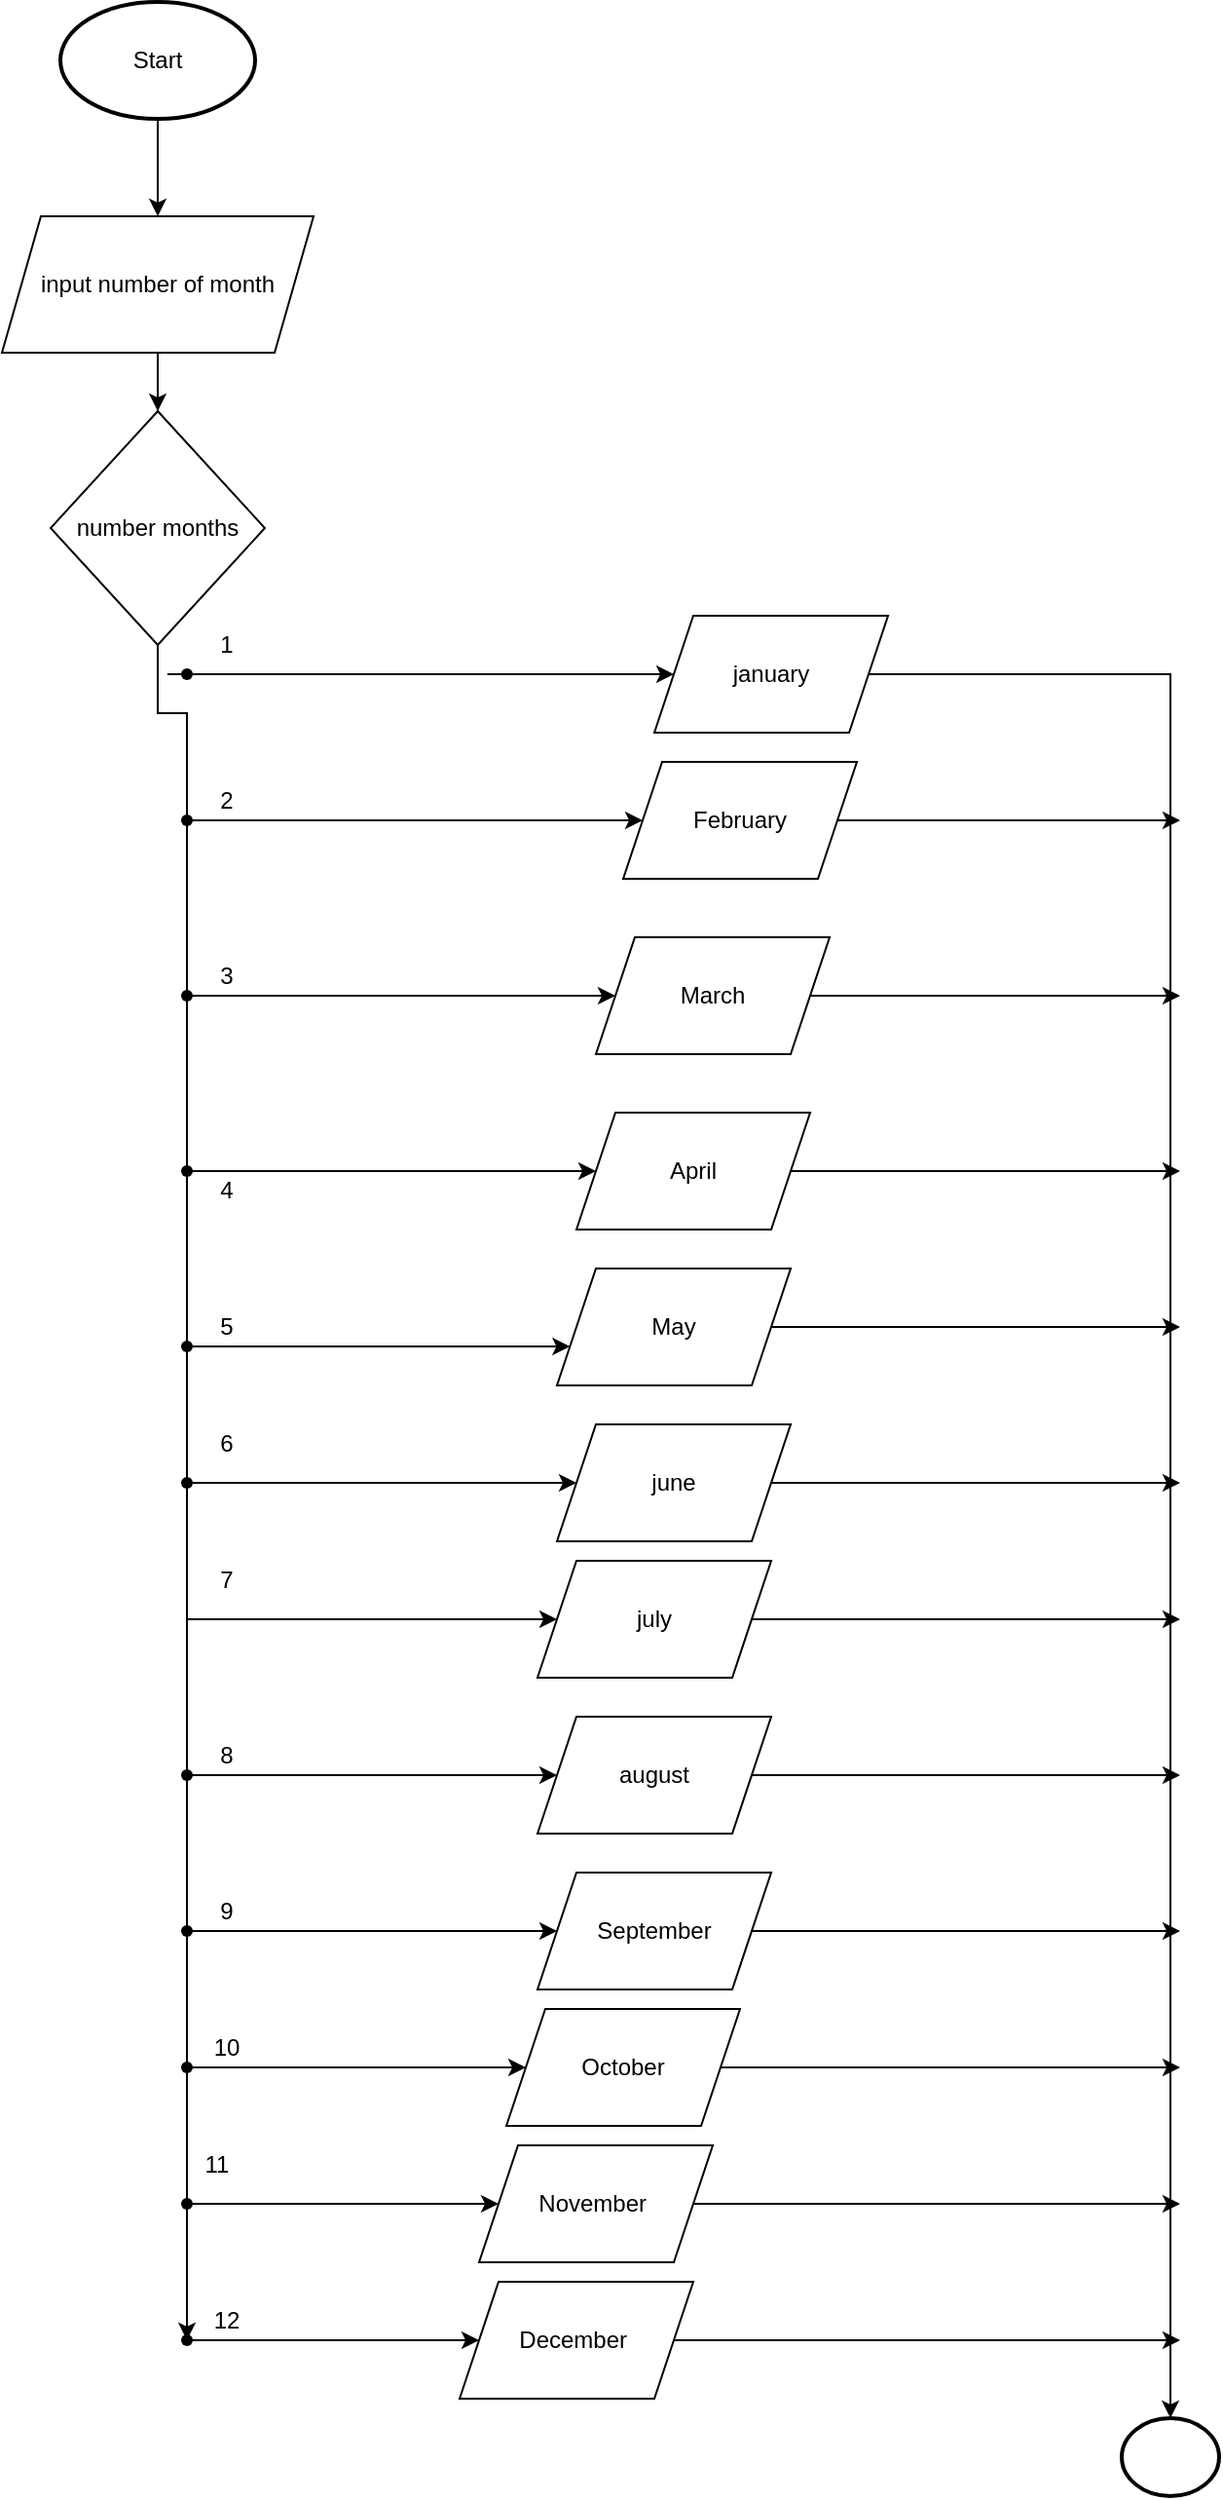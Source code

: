 <mxfile>
    <diagram id="1KZiC_kg6W6hYkoVT9V6" name="Page-1">
        <mxGraphModel dx="434" dy="1501" grid="1" gridSize="10" guides="1" tooltips="1" connect="1" arrows="1" fold="1" page="1" pageScale="1" pageWidth="827" pageHeight="1169" math="0" shadow="0">
            <root>
                <mxCell id="0"/>
                <mxCell id="1" parent="0"/>
                <mxCell id="19" style="edgeStyle=orthogonalEdgeStyle;rounded=0;html=1;entryX=0.5;entryY=0;entryDx=0;entryDy=0;" parent="1" source="2" target="3" edge="1">
                    <mxGeometry relative="1" as="geometry"/>
                </mxCell>
                <mxCell id="2" value="input number of month" style="shape=parallelogram;perimeter=parallelogramPerimeter;whiteSpace=wrap;html=1;fixedSize=1;" parent="1" vertex="1">
                    <mxGeometry x="35" y="40" width="160" height="70" as="geometry"/>
                </mxCell>
                <mxCell id="17" style="edgeStyle=orthogonalEdgeStyle;rounded=0;html=1;startArrow=none;" parent="1" source="75" target="90" edge="1">
                    <mxGeometry relative="1" as="geometry">
                        <mxPoint x="130" y="1190" as="targetPoint"/>
                        <Array as="points"/>
                    </mxGeometry>
                </mxCell>
                <mxCell id="3" value="number months" style="rhombus;whiteSpace=wrap;html=1;" parent="1" vertex="1">
                    <mxGeometry x="60" y="140" width="110" height="120" as="geometry"/>
                </mxCell>
                <mxCell id="95" style="edgeStyle=orthogonalEdgeStyle;rounded=0;html=1;" parent="1" source="11" edge="1">
                    <mxGeometry relative="1" as="geometry">
                        <mxPoint x="640" y="350" as="targetPoint"/>
                    </mxGeometry>
                </mxCell>
                <mxCell id="11" value="February" style="shape=parallelogram;perimeter=parallelogramPerimeter;whiteSpace=wrap;html=1;fixedSize=1;" parent="1" vertex="1">
                    <mxGeometry x="354" y="320" width="120" height="60" as="geometry"/>
                </mxCell>
                <mxCell id="98" style="edgeStyle=orthogonalEdgeStyle;rounded=0;html=1;" parent="1" source="12" edge="1">
                    <mxGeometry relative="1" as="geometry">
                        <mxPoint x="640" y="610" as="targetPoint"/>
                    </mxGeometry>
                </mxCell>
                <mxCell id="12" value="May" style="shape=parallelogram;perimeter=parallelogramPerimeter;whiteSpace=wrap;html=1;fixedSize=1;" parent="1" vertex="1">
                    <mxGeometry x="320" y="580" width="120" height="60" as="geometry"/>
                </mxCell>
                <mxCell id="97" style="edgeStyle=orthogonalEdgeStyle;rounded=0;html=1;" parent="1" source="13" edge="1">
                    <mxGeometry relative="1" as="geometry">
                        <mxPoint x="640" y="530" as="targetPoint"/>
                    </mxGeometry>
                </mxCell>
                <mxCell id="13" value="April" style="shape=parallelogram;perimeter=parallelogramPerimeter;whiteSpace=wrap;html=1;fixedSize=1;" parent="1" vertex="1">
                    <mxGeometry x="330" y="500" width="120" height="60" as="geometry"/>
                </mxCell>
                <mxCell id="96" style="edgeStyle=orthogonalEdgeStyle;rounded=0;html=1;" parent="1" source="14" edge="1">
                    <mxGeometry relative="1" as="geometry">
                        <mxPoint x="640" y="440" as="targetPoint"/>
                    </mxGeometry>
                </mxCell>
                <mxCell id="14" value="March" style="shape=parallelogram;perimeter=parallelogramPerimeter;whiteSpace=wrap;html=1;fixedSize=1;" parent="1" vertex="1">
                    <mxGeometry x="340" y="410" width="120" height="60" as="geometry"/>
                </mxCell>
                <mxCell id="26" style="edgeStyle=orthogonalEdgeStyle;rounded=0;html=1;" parent="1" source="15" target="94" edge="1">
                    <mxGeometry relative="1" as="geometry">
                        <mxPoint x="680" y="882" as="targetPoint"/>
                    </mxGeometry>
                </mxCell>
                <mxCell id="15" value="january" style="shape=parallelogram;perimeter=parallelogramPerimeter;whiteSpace=wrap;html=1;fixedSize=1;" parent="1" vertex="1">
                    <mxGeometry x="370" y="245" width="120" height="60" as="geometry"/>
                </mxCell>
                <mxCell id="22" value="" style="ellipse;whiteSpace=wrap;html=1;" parent="1" vertex="1">
                    <mxGeometry x="110" y="260" width="20" as="geometry"/>
                </mxCell>
                <mxCell id="24" style="edgeStyle=orthogonalEdgeStyle;rounded=0;html=1;entryX=0;entryY=0.5;entryDx=0;entryDy=0;" parent="1" source="23" target="15" edge="1">
                    <mxGeometry relative="1" as="geometry"/>
                </mxCell>
                <mxCell id="23" value="" style="ellipse;whiteSpace=wrap;html=1;" parent="1" vertex="1">
                    <mxGeometry x="120" y="270" height="10" as="geometry"/>
                </mxCell>
                <mxCell id="25" value="1" style="text;html=1;align=center;verticalAlign=middle;resizable=0;points=[];autosize=1;strokeColor=none;fillColor=none;" parent="1" vertex="1">
                    <mxGeometry x="140" y="250" width="20" height="20" as="geometry"/>
                </mxCell>
                <mxCell id="29" style="edgeStyle=orthogonalEdgeStyle;rounded=0;html=1;" parent="1" source="28" target="11" edge="1">
                    <mxGeometry relative="1" as="geometry">
                        <Array as="points">
                            <mxPoint x="130" y="350"/>
                        </Array>
                    </mxGeometry>
                </mxCell>
                <mxCell id="28" value="" style="ellipse;whiteSpace=wrap;html=1;" parent="1" vertex="1">
                    <mxGeometry x="130" y="370" height="20" as="geometry"/>
                </mxCell>
                <mxCell id="31" value="" style="ellipse;whiteSpace=wrap;html=1;aspect=fixed;" parent="1" vertex="1">
                    <mxGeometry x="130" y="495" as="geometry"/>
                </mxCell>
                <mxCell id="34" value="3" style="text;html=1;align=center;verticalAlign=middle;resizable=0;points=[];autosize=1;strokeColor=none;fillColor=none;" parent="1" vertex="1">
                    <mxGeometry x="140" y="420" width="20" height="20" as="geometry"/>
                </mxCell>
                <mxCell id="35" value="2" style="text;html=1;align=center;verticalAlign=middle;resizable=0;points=[];autosize=1;strokeColor=none;fillColor=none;" parent="1" vertex="1">
                    <mxGeometry x="140" y="330" width="20" height="20" as="geometry"/>
                </mxCell>
                <mxCell id="40" style="edgeStyle=orthogonalEdgeStyle;rounded=0;html=1;entryX=0;entryY=0.5;entryDx=0;entryDy=0;" parent="1" source="39" target="13" edge="1">
                    <mxGeometry relative="1" as="geometry">
                        <Array as="points">
                            <mxPoint x="130" y="530"/>
                        </Array>
                    </mxGeometry>
                </mxCell>
                <mxCell id="39" value="" style="shape=waypoint;sketch=0;size=6;pointerEvents=1;points=[];fillColor=none;resizable=0;rotatable=0;perimeter=centerPerimeter;snapToPoint=1;" parent="1" vertex="1">
                    <mxGeometry x="110" y="510" width="40" height="40" as="geometry"/>
                </mxCell>
                <mxCell id="42" value="4" style="text;html=1;align=center;verticalAlign=middle;resizable=0;points=[];autosize=1;strokeColor=none;fillColor=none;" parent="1" vertex="1">
                    <mxGeometry x="140" y="530" width="20" height="20" as="geometry"/>
                </mxCell>
                <mxCell id="71" style="edgeStyle=orthogonalEdgeStyle;rounded=0;html=1;entryX=0;entryY=0.5;entryDx=0;entryDy=0;" parent="1" source="43" target="14" edge="1">
                    <mxGeometry relative="1" as="geometry">
                        <Array as="points">
                            <mxPoint x="350" y="440"/>
                        </Array>
                    </mxGeometry>
                </mxCell>
                <mxCell id="43" value="" style="shape=waypoint;sketch=0;size=6;pointerEvents=1;points=[];fillColor=none;resizable=0;rotatable=0;perimeter=centerPerimeter;snapToPoint=1;" parent="1" vertex="1">
                    <mxGeometry x="110" y="420" width="40" height="40" as="geometry"/>
                </mxCell>
                <mxCell id="45" value="" style="edgeStyle=orthogonalEdgeStyle;rounded=0;html=1;endArrow=none;startArrow=none;" parent="1" source="46" target="43" edge="1">
                    <mxGeometry relative="1" as="geometry">
                        <mxPoint x="115" y="982" as="targetPoint"/>
                        <mxPoint x="130" y="240" as="sourcePoint"/>
                        <Array as="points"/>
                    </mxGeometry>
                </mxCell>
                <mxCell id="46" value="" style="shape=waypoint;sketch=0;size=6;pointerEvents=1;points=[];fillColor=none;resizable=0;rotatable=0;perimeter=centerPerimeter;snapToPoint=1;" parent="1" vertex="1">
                    <mxGeometry x="110" y="330" width="40" height="40" as="geometry"/>
                </mxCell>
                <mxCell id="47" value="" style="edgeStyle=orthogonalEdgeStyle;rounded=0;html=1;endArrow=none;" parent="1" source="3" target="46" edge="1">
                    <mxGeometry relative="1" as="geometry">
                        <mxPoint x="130" y="495" as="targetPoint"/>
                        <mxPoint x="130" y="240" as="sourcePoint"/>
                        <Array as="points"/>
                    </mxGeometry>
                </mxCell>
                <mxCell id="48" value="" style="shape=waypoint;sketch=0;size=6;pointerEvents=1;points=[];fillColor=none;resizable=0;rotatable=0;perimeter=centerPerimeter;snapToPoint=1;" parent="1" vertex="1">
                    <mxGeometry x="110" y="255" width="40" height="40" as="geometry"/>
                </mxCell>
                <mxCell id="52" style="edgeStyle=orthogonalEdgeStyle;rounded=0;html=1;" parent="1" source="50" target="12" edge="1">
                    <mxGeometry relative="1" as="geometry">
                        <Array as="points">
                            <mxPoint x="130" y="620"/>
                        </Array>
                    </mxGeometry>
                </mxCell>
                <mxCell id="50" value="" style="shape=waypoint;sketch=0;size=6;pointerEvents=1;points=[];fillColor=none;resizable=0;rotatable=0;perimeter=centerPerimeter;snapToPoint=1;" parent="1" vertex="1">
                    <mxGeometry x="110" y="600" width="40" height="40" as="geometry"/>
                </mxCell>
                <mxCell id="51" value="" style="edgeStyle=orthogonalEdgeStyle;rounded=0;html=1;startArrow=none;endArrow=none;" parent="1" source="43" target="50" edge="1">
                    <mxGeometry relative="1" as="geometry">
                        <mxPoint x="115" y="982" as="targetPoint"/>
                        <mxPoint x="130" y="495" as="sourcePoint"/>
                        <Array as="points">
                            <mxPoint x="130" y="610"/>
                            <mxPoint x="130" y="610"/>
                        </Array>
                    </mxGeometry>
                </mxCell>
                <mxCell id="53" value="5" style="text;html=1;align=center;verticalAlign=middle;resizable=0;points=[];autosize=1;strokeColor=none;fillColor=none;" parent="1" vertex="1">
                    <mxGeometry x="140" y="600" width="20" height="20" as="geometry"/>
                </mxCell>
                <mxCell id="99" style="edgeStyle=orthogonalEdgeStyle;rounded=0;html=1;" parent="1" source="54" edge="1">
                    <mxGeometry relative="1" as="geometry">
                        <mxPoint x="640" y="690" as="targetPoint"/>
                    </mxGeometry>
                </mxCell>
                <mxCell id="54" value="june" style="shape=parallelogram;perimeter=parallelogramPerimeter;whiteSpace=wrap;html=1;fixedSize=1;" parent="1" vertex="1">
                    <mxGeometry x="320" y="660" width="120" height="60" as="geometry"/>
                </mxCell>
                <mxCell id="100" style="edgeStyle=orthogonalEdgeStyle;rounded=0;html=1;" parent="1" source="58" edge="1">
                    <mxGeometry relative="1" as="geometry">
                        <mxPoint x="640" y="760" as="targetPoint"/>
                    </mxGeometry>
                </mxCell>
                <mxCell id="58" value="july" style="shape=parallelogram;perimeter=parallelogramPerimeter;whiteSpace=wrap;html=1;fixedSize=1;" parent="1" vertex="1">
                    <mxGeometry x="310" y="730" width="120" height="60" as="geometry"/>
                </mxCell>
                <mxCell id="60" style="edgeStyle=orthogonalEdgeStyle;rounded=0;html=1;entryX=0;entryY=0.5;entryDx=0;entryDy=0;" parent="1" source="59" target="58" edge="1">
                    <mxGeometry relative="1" as="geometry">
                        <Array as="points">
                            <mxPoint x="130" y="760"/>
                        </Array>
                    </mxGeometry>
                </mxCell>
                <mxCell id="61" value="7" style="text;html=1;align=center;verticalAlign=middle;resizable=0;points=[];autosize=1;strokeColor=none;fillColor=none;" parent="1" vertex="1">
                    <mxGeometry x="140" y="730" width="20" height="20" as="geometry"/>
                </mxCell>
                <mxCell id="69" style="edgeStyle=orthogonalEdgeStyle;rounded=0;html=1;entryX=0;entryY=0.5;entryDx=0;entryDy=0;" parent="1" source="55" target="54" edge="1">
                    <mxGeometry relative="1" as="geometry">
                        <Array as="points">
                            <mxPoint x="130" y="690"/>
                        </Array>
                    </mxGeometry>
                </mxCell>
                <mxCell id="55" value="" style="shape=waypoint;sketch=0;size=6;pointerEvents=1;points=[];fillColor=none;resizable=0;rotatable=0;perimeter=centerPerimeter;snapToPoint=1;" parent="1" vertex="1">
                    <mxGeometry x="110" y="670" width="40" height="40" as="geometry"/>
                </mxCell>
                <mxCell id="64" value="" style="edgeStyle=orthogonalEdgeStyle;rounded=0;html=1;startArrow=none;endArrow=none;" parent="1" source="50" target="55" edge="1">
                    <mxGeometry relative="1" as="geometry">
                        <mxPoint x="130" y="1090" as="targetPoint"/>
                        <mxPoint x="130" y="730" as="sourcePoint"/>
                        <Array as="points"/>
                    </mxGeometry>
                </mxCell>
                <mxCell id="72" style="edgeStyle=orthogonalEdgeStyle;rounded=0;html=1;" parent="1" source="59" target="68" edge="1">
                    <mxGeometry relative="1" as="geometry"/>
                </mxCell>
                <mxCell id="59" value="" style="shape=waypoint;sketch=0;size=6;pointerEvents=1;points=[];fillColor=none;resizable=0;rotatable=0;perimeter=centerPerimeter;snapToPoint=1;" parent="1" vertex="1">
                    <mxGeometry x="110" y="820" width="40" height="40" as="geometry"/>
                </mxCell>
                <mxCell id="65" value="" style="edgeStyle=orthogonalEdgeStyle;rounded=0;html=1;startArrow=none;endArrow=none;" parent="1" source="55" target="59" edge="1">
                    <mxGeometry relative="1" as="geometry">
                        <mxPoint x="130" y="1090" as="targetPoint"/>
                        <mxPoint x="130" y="830" as="sourcePoint"/>
                        <Array as="points"/>
                    </mxGeometry>
                </mxCell>
                <mxCell id="57" value="6" style="text;html=1;align=center;verticalAlign=middle;resizable=0;points=[];autosize=1;strokeColor=none;fillColor=none;" parent="1" vertex="1">
                    <mxGeometry x="140" y="660" width="20" height="20" as="geometry"/>
                </mxCell>
                <mxCell id="101" style="edgeStyle=orthogonalEdgeStyle;rounded=0;html=1;" parent="1" source="68" edge="1">
                    <mxGeometry relative="1" as="geometry">
                        <mxPoint x="640" y="840" as="targetPoint"/>
                    </mxGeometry>
                </mxCell>
                <mxCell id="68" value="august" style="shape=parallelogram;perimeter=parallelogramPerimeter;whiteSpace=wrap;html=1;fixedSize=1;" parent="1" vertex="1">
                    <mxGeometry x="310" y="810" width="120" height="60" as="geometry"/>
                </mxCell>
                <mxCell id="73" value="8" style="text;html=1;align=center;verticalAlign=middle;resizable=0;points=[];autosize=1;strokeColor=none;fillColor=none;" parent="1" vertex="1">
                    <mxGeometry x="140" y="820" width="20" height="20" as="geometry"/>
                </mxCell>
                <mxCell id="102" style="edgeStyle=orthogonalEdgeStyle;rounded=0;html=1;" parent="1" source="74" edge="1">
                    <mxGeometry relative="1" as="geometry">
                        <mxPoint x="640" y="920" as="targetPoint"/>
                    </mxGeometry>
                </mxCell>
                <mxCell id="74" value="September" style="shape=parallelogram;perimeter=parallelogramPerimeter;whiteSpace=wrap;html=1;fixedSize=1;" parent="1" vertex="1">
                    <mxGeometry x="310" y="890" width="120" height="60" as="geometry"/>
                </mxCell>
                <mxCell id="77" style="edgeStyle=orthogonalEdgeStyle;rounded=0;html=1;" parent="1" source="75" target="74" edge="1">
                    <mxGeometry relative="1" as="geometry"/>
                </mxCell>
                <mxCell id="75" value="" style="shape=waypoint;sketch=0;size=6;pointerEvents=1;points=[];fillColor=none;resizable=0;rotatable=0;perimeter=centerPerimeter;snapToPoint=1;" parent="1" vertex="1">
                    <mxGeometry x="110" y="900" width="40" height="40" as="geometry"/>
                </mxCell>
                <mxCell id="76" value="" style="edgeStyle=orthogonalEdgeStyle;rounded=0;html=1;startArrow=none;endArrow=none;" parent="1" source="59" target="75" edge="1">
                    <mxGeometry relative="1" as="geometry">
                        <mxPoint x="130" y="1090" as="targetPoint"/>
                        <mxPoint x="130" y="840" as="sourcePoint"/>
                        <Array as="points"/>
                    </mxGeometry>
                </mxCell>
                <mxCell id="78" value="9" style="text;html=1;align=center;verticalAlign=middle;resizable=0;points=[];autosize=1;strokeColor=none;fillColor=none;" parent="1" vertex="1">
                    <mxGeometry x="140" y="900" width="20" height="20" as="geometry"/>
                </mxCell>
                <mxCell id="103" style="edgeStyle=orthogonalEdgeStyle;rounded=0;html=1;" parent="1" source="80" edge="1">
                    <mxGeometry relative="1" as="geometry">
                        <mxPoint x="640" y="990" as="targetPoint"/>
                        <Array as="points">
                            <mxPoint x="620" y="990"/>
                            <mxPoint x="620" y="990"/>
                        </Array>
                    </mxGeometry>
                </mxCell>
                <mxCell id="80" value="October" style="shape=parallelogram;perimeter=parallelogramPerimeter;whiteSpace=wrap;html=1;fixedSize=1;" parent="1" vertex="1">
                    <mxGeometry x="294" y="960" width="120" height="60" as="geometry"/>
                </mxCell>
                <mxCell id="82" style="edgeStyle=orthogonalEdgeStyle;rounded=0;html=1;" parent="1" source="81" target="80" edge="1">
                    <mxGeometry relative="1" as="geometry">
                        <Array as="points">
                            <mxPoint x="130" y="990"/>
                        </Array>
                    </mxGeometry>
                </mxCell>
                <mxCell id="81" value="" style="shape=waypoint;sketch=0;size=6;pointerEvents=1;points=[];fillColor=none;resizable=0;rotatable=0;perimeter=centerPerimeter;snapToPoint=1;" parent="1" vertex="1">
                    <mxGeometry x="110" y="970" width="40" height="40" as="geometry"/>
                </mxCell>
                <mxCell id="83" value="10" style="text;html=1;align=center;verticalAlign=middle;resizable=0;points=[];autosize=1;strokeColor=none;fillColor=none;" parent="1" vertex="1">
                    <mxGeometry x="135" y="970" width="30" height="20" as="geometry"/>
                </mxCell>
                <mxCell id="104" style="edgeStyle=orthogonalEdgeStyle;rounded=0;html=1;" parent="1" source="84" edge="1">
                    <mxGeometry relative="1" as="geometry">
                        <mxPoint x="640" y="1060" as="targetPoint"/>
                    </mxGeometry>
                </mxCell>
                <mxCell id="84" value="November&amp;nbsp;" style="shape=parallelogram;perimeter=parallelogramPerimeter;whiteSpace=wrap;html=1;fixedSize=1;" parent="1" vertex="1">
                    <mxGeometry x="280" y="1030" width="120" height="60" as="geometry"/>
                </mxCell>
                <mxCell id="86" style="edgeStyle=orthogonalEdgeStyle;rounded=0;html=1;" parent="1" source="85" target="84" edge="1">
                    <mxGeometry relative="1" as="geometry"/>
                </mxCell>
                <mxCell id="85" value="" style="shape=waypoint;sketch=0;size=6;pointerEvents=1;points=[];fillColor=none;resizable=0;rotatable=0;perimeter=centerPerimeter;snapToPoint=1;" parent="1" vertex="1">
                    <mxGeometry x="110" y="1040" width="40" height="40" as="geometry"/>
                </mxCell>
                <mxCell id="87" value="11" style="text;html=1;align=center;verticalAlign=middle;resizable=0;points=[];autosize=1;strokeColor=none;fillColor=none;" parent="1" vertex="1">
                    <mxGeometry x="130" y="1030" width="30" height="20" as="geometry"/>
                </mxCell>
                <mxCell id="105" style="edgeStyle=orthogonalEdgeStyle;rounded=0;html=1;" parent="1" source="89" edge="1">
                    <mxGeometry relative="1" as="geometry">
                        <mxPoint x="640" y="1130" as="targetPoint"/>
                    </mxGeometry>
                </mxCell>
                <mxCell id="89" value="December&amp;nbsp;" style="shape=parallelogram;perimeter=parallelogramPerimeter;whiteSpace=wrap;html=1;fixedSize=1;" parent="1" vertex="1">
                    <mxGeometry x="270" y="1100" width="120" height="60" as="geometry"/>
                </mxCell>
                <mxCell id="92" style="edgeStyle=orthogonalEdgeStyle;rounded=0;html=1;entryX=0;entryY=0.5;entryDx=0;entryDy=0;" parent="1" source="90" target="89" edge="1">
                    <mxGeometry relative="1" as="geometry"/>
                </mxCell>
                <mxCell id="90" value="" style="shape=waypoint;sketch=0;size=6;pointerEvents=1;points=[];fillColor=none;resizable=0;rotatable=0;perimeter=centerPerimeter;snapToPoint=1;" parent="1" vertex="1">
                    <mxGeometry x="110" y="1110" width="40" height="40" as="geometry"/>
                </mxCell>
                <mxCell id="93" value="12" style="text;html=1;align=center;verticalAlign=middle;resizable=0;points=[];autosize=1;strokeColor=none;fillColor=none;" parent="1" vertex="1">
                    <mxGeometry x="135" y="1110" width="30" height="20" as="geometry"/>
                </mxCell>
                <mxCell id="94" value="" style="strokeWidth=2;html=1;shape=mxgraph.flowchart.start_2;whiteSpace=wrap;" parent="1" vertex="1">
                    <mxGeometry x="610" y="1170" width="50" height="40" as="geometry"/>
                </mxCell>
                <mxCell id="107" style="edgeStyle=orthogonalEdgeStyle;html=1;entryX=0.5;entryY=0;entryDx=0;entryDy=0;rounded=0;" edge="1" parent="1" source="106" target="2">
                    <mxGeometry relative="1" as="geometry"/>
                </mxCell>
                <mxCell id="106" value="Start" style="strokeWidth=2;html=1;shape=mxgraph.flowchart.start_1;whiteSpace=wrap;" vertex="1" parent="1">
                    <mxGeometry x="65" y="-70" width="100" height="60" as="geometry"/>
                </mxCell>
            </root>
        </mxGraphModel>
    </diagram>
</mxfile>